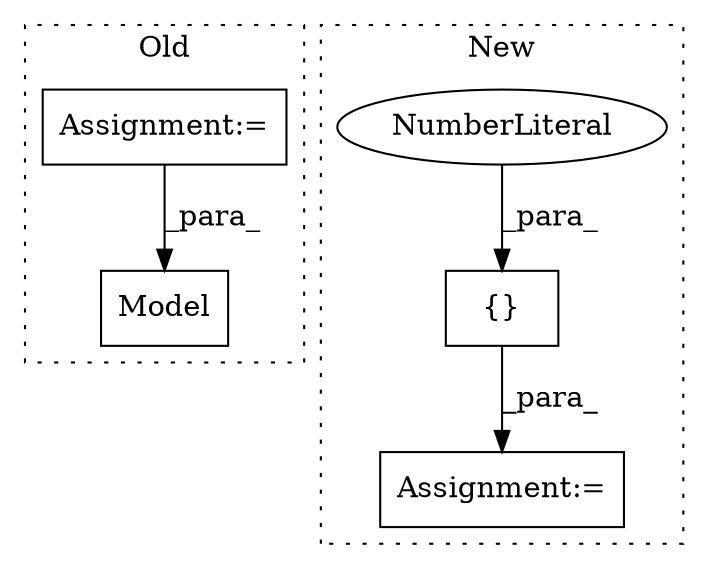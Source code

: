digraph G {
subgraph cluster0 {
1 [label="Model" a="32" s="2810,2842" l="6,1" shape="box"];
4 [label="Assignment:=" a="7" s="2426" l="1" shape="box"];
label = "Old";
style="dotted";
}
subgraph cluster1 {
2 [label="{}" a="4" s="2694,2696" l="1,1" shape="box"];
3 [label="NumberLiteral" a="34" s="2695" l="1" shape="ellipse"];
5 [label="Assignment:=" a="7" s="2684" l="1" shape="box"];
label = "New";
style="dotted";
}
2 -> 5 [label="_para_"];
3 -> 2 [label="_para_"];
4 -> 1 [label="_para_"];
}
